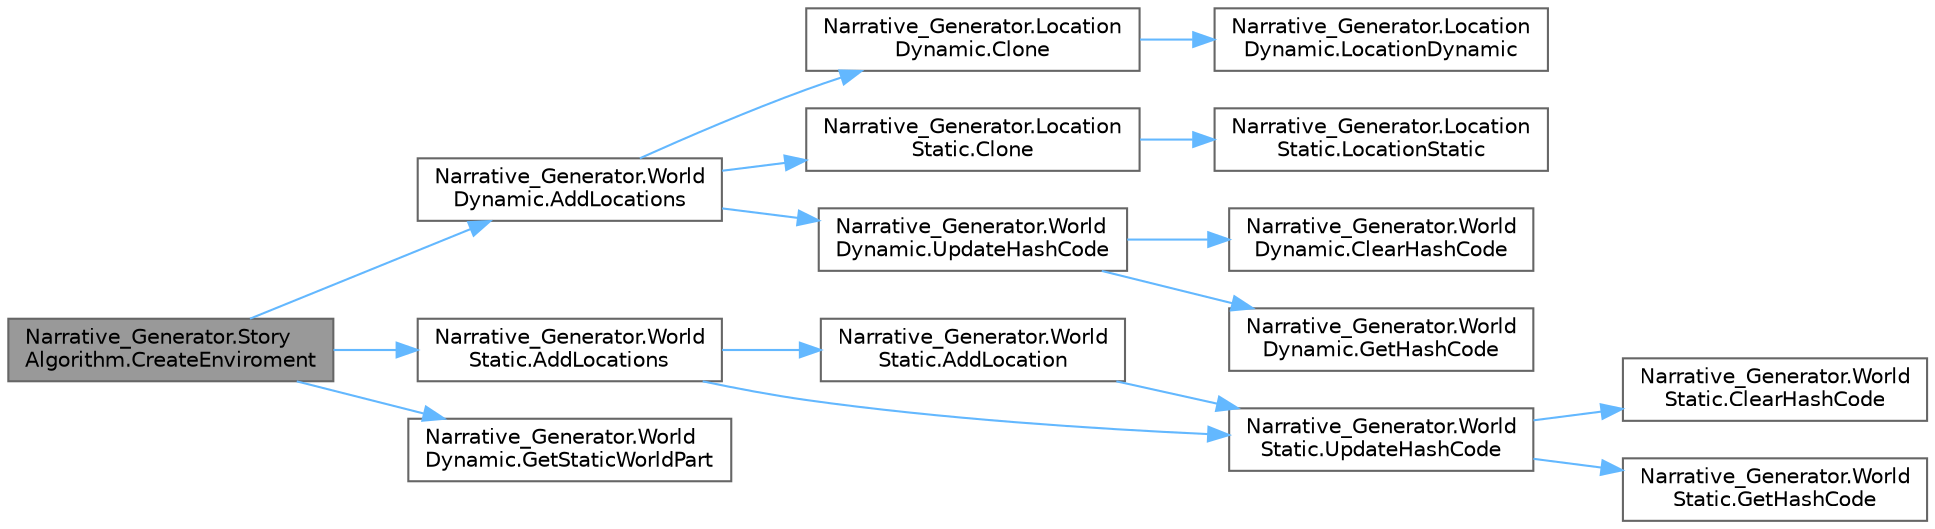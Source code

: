 digraph "Narrative_Generator.StoryAlgorithm.CreateEnviroment"
{
 // LATEX_PDF_SIZE
  bgcolor="transparent";
  edge [fontname=Helvetica,fontsize=10,labelfontname=Helvetica,labelfontsize=10];
  node [fontname=Helvetica,fontsize=10,shape=box,height=0.2,width=0.4];
  rankdir="LR";
  Node1 [label="Narrative_Generator.Story\lAlgorithm.CreateEnviroment",height=0.2,width=0.4,color="gray40", fillcolor="grey60", style="filled", fontcolor="black",tooltip="A method that adds locations to the current state of the world."];
  Node1 -> Node2 [color="steelblue1",style="solid"];
  Node2 [label="Narrative_Generator.World\lDynamic.AddLocations",height=0.2,width=0.4,color="grey40", fillcolor="white", style="filled",URL="$class_narrative___generator_1_1_world_dynamic.html#a0eb5d49b29fe3b43d7ea4d7f969b9919",tooltip="Adds the specified locations to the list of locations."];
  Node2 -> Node3 [color="steelblue1",style="solid"];
  Node3 [label="Narrative_Generator.Location\lDynamic.Clone",height=0.2,width=0.4,color="grey40", fillcolor="white", style="filled",URL="$class_narrative___generator_1_1_location_dynamic.html#a5a41937ad9b6986292101e99a80b604b",tooltip="Returns a clone of the dynamic part of the location that called this method."];
  Node3 -> Node4 [color="steelblue1",style="solid"];
  Node4 [label="Narrative_Generator.Location\lDynamic.LocationDynamic",height=0.2,width=0.4,color="grey40", fillcolor="white", style="filled",URL="$class_narrative___generator_1_1_location_dynamic.html#aba8487ebacabba7a24f831c51c609d45",tooltip="Constructor method for the dynamic part of the location, without parameters."];
  Node2 -> Node5 [color="steelblue1",style="solid"];
  Node5 [label="Narrative_Generator.Location\lStatic.Clone",height=0.2,width=0.4,color="grey40", fillcolor="white", style="filled",URL="$class_narrative___generator_1_1_location_static.html#a498d5901ac1ab5feb1c570f1fdb103b0",tooltip="A method for cloning a location."];
  Node5 -> Node6 [color="steelblue1",style="solid"];
  Node6 [label="Narrative_Generator.Location\lStatic.LocationStatic",height=0.2,width=0.4,color="grey40", fillcolor="white", style="filled",URL="$class_narrative___generator_1_1_location_static.html#a280497c90776ec47db6a306081b0930b",tooltip="Method constructor for the static part of the location."];
  Node2 -> Node7 [color="steelblue1",style="solid"];
  Node7 [label="Narrative_Generator.World\lDynamic.UpdateHashCode",height=0.2,width=0.4,color="grey40", fillcolor="white", style="filled",URL="$class_narrative___generator_1_1_world_dynamic.html#a14ee6a0a9695ebd179d4c378a63fffdc",tooltip="Updates (refresh) the current hash code value."];
  Node7 -> Node8 [color="steelblue1",style="solid"];
  Node8 [label="Narrative_Generator.World\lDynamic.ClearHashCode",height=0.2,width=0.4,color="grey40", fillcolor="white", style="filled",URL="$class_narrative___generator_1_1_world_dynamic.html#a09e69ba75f8c366973719ff2909d36b1",tooltip="Clears the current hash code value."];
  Node7 -> Node9 [color="steelblue1",style="solid"];
  Node9 [label="Narrative_Generator.World\lDynamic.GetHashCode",height=0.2,width=0.4,color="grey40", fillcolor="white", style="filled",URL="$class_narrative___generator_1_1_world_dynamic.html#aebfe541cb9cba87220afdc0b6e7da30b",tooltip="Calculates and returns the hash code of this instance of the WorldDynamic."];
  Node1 -> Node10 [color="steelblue1",style="solid"];
  Node10 [label="Narrative_Generator.World\lStatic.AddLocations",height=0.2,width=0.4,color="grey40", fillcolor="white", style="filled",URL="$class_narrative___generator_1_1_world_static.html#ab3627c580224e908bf75b8c64c2b8943",tooltip="Adds the given locations to the list of locations."];
  Node10 -> Node11 [color="steelblue1",style="solid"];
  Node11 [label="Narrative_Generator.World\lStatic.AddLocation",height=0.2,width=0.4,color="grey40", fillcolor="white", style="filled",URL="$class_narrative___generator_1_1_world_static.html#a5b24dae1f53361ddeeec6443548bab59",tooltip="Adds the specified location to the list of locations."];
  Node11 -> Node12 [color="steelblue1",style="solid"];
  Node12 [label="Narrative_Generator.World\lStatic.UpdateHashCode",height=0.2,width=0.4,color="grey40", fillcolor="white", style="filled",URL="$class_narrative___generator_1_1_world_static.html#a9f94b4065b2b7331899adb2670407c52",tooltip="Updates (refresh) the current hash code value."];
  Node12 -> Node13 [color="steelblue1",style="solid"];
  Node13 [label="Narrative_Generator.World\lStatic.ClearHashCode",height=0.2,width=0.4,color="grey40", fillcolor="white", style="filled",URL="$class_narrative___generator_1_1_world_static.html#ae4a4a83a804d66f03361899f966b9417",tooltip="Clears the current hash code value."];
  Node12 -> Node14 [color="steelblue1",style="solid"];
  Node14 [label="Narrative_Generator.World\lStatic.GetHashCode",height=0.2,width=0.4,color="grey40", fillcolor="white", style="filled",URL="$class_narrative___generator_1_1_world_static.html#a29e8c209070b4ef3bd4d73f361e39a9a",tooltip="Calculates and returns the hash code of this instance of the WorldStatic."];
  Node10 -> Node12 [color="steelblue1",style="solid"];
  Node1 -> Node15 [color="steelblue1",style="solid"];
  Node15 [label="Narrative_Generator.World\lDynamic.GetStaticWorldPart",height=0.2,width=0.4,color="grey40", fillcolor="white", style="filled",URL="$class_narrative___generator_1_1_world_dynamic.html#af84d5b47653c246de39ebfa7b791826a",tooltip="Returns a component with the static part of the state of this storyworld."];
}
